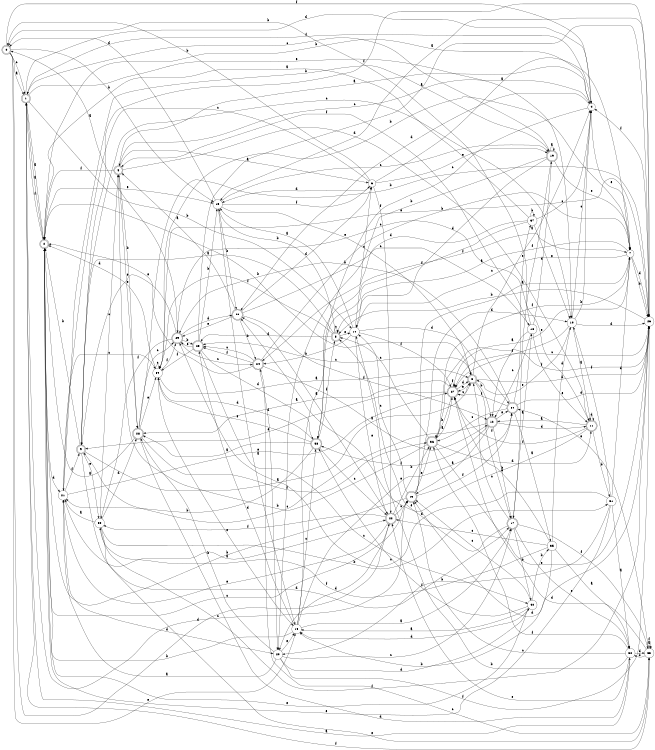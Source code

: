 digraph n33_6 {
__start0 [label="" shape="none"];

rankdir=LR;
size="8,5";

s0 [style="rounded,filled", color="black", fillcolor="white" shape="doublecircle", label="0"];
s1 [style="rounded,filled", color="black", fillcolor="white" shape="doublecircle", label="1"];
s2 [style="rounded,filled", color="black", fillcolor="white" shape="doublecircle", label="2"];
s3 [style="rounded,filled", color="black", fillcolor="white" shape="doublecircle", label="3"];
s4 [style="filled", color="black", fillcolor="white" shape="circle", label="4"];
s5 [style="rounded,filled", color="black", fillcolor="white" shape="doublecircle", label="5"];
s6 [style="filled", color="black", fillcolor="white" shape="circle", label="6"];
s7 [style="filled", color="black", fillcolor="white" shape="circle", label="7"];
s8 [style="rounded,filled", color="black", fillcolor="white" shape="doublecircle", label="8"];
s9 [style="rounded,filled", color="black", fillcolor="white" shape="doublecircle", label="9"];
s10 [style="filled", color="black", fillcolor="white" shape="circle", label="10"];
s11 [style="rounded,filled", color="black", fillcolor="white" shape="doublecircle", label="11"];
s12 [style="rounded,filled", color="black", fillcolor="white" shape="doublecircle", label="12"];
s13 [style="rounded,filled", color="black", fillcolor="white" shape="doublecircle", label="13"];
s14 [style="filled", color="black", fillcolor="white" shape="circle", label="14"];
s15 [style="filled", color="black", fillcolor="white" shape="circle", label="15"];
s16 [style="filled", color="black", fillcolor="white" shape="circle", label="16"];
s17 [style="rounded,filled", color="black", fillcolor="white" shape="doublecircle", label="17"];
s18 [style="filled", color="black", fillcolor="white" shape="circle", label="18"];
s19 [style="rounded,filled", color="black", fillcolor="white" shape="doublecircle", label="19"];
s20 [style="filled", color="black", fillcolor="white" shape="circle", label="20"];
s21 [style="filled", color="black", fillcolor="white" shape="circle", label="21"];
s22 [style="rounded,filled", color="black", fillcolor="white" shape="doublecircle", label="22"];
s23 [style="rounded,filled", color="black", fillcolor="white" shape="doublecircle", label="23"];
s24 [style="rounded,filled", color="black", fillcolor="white" shape="doublecircle", label="24"];
s25 [style="rounded,filled", color="black", fillcolor="white" shape="doublecircle", label="25"];
s26 [style="filled", color="black", fillcolor="white" shape="circle", label="26"];
s27 [style="rounded,filled", color="black", fillcolor="white" shape="doublecircle", label="27"];
s28 [style="rounded,filled", color="black", fillcolor="white" shape="doublecircle", label="28"];
s29 [style="rounded,filled", color="black", fillcolor="white" shape="doublecircle", label="29"];
s30 [style="filled", color="black", fillcolor="white" shape="circle", label="30"];
s31 [style="filled", color="black", fillcolor="white" shape="circle", label="31"];
s32 [style="filled", color="black", fillcolor="white" shape="circle", label="32"];
s33 [style="filled", color="black", fillcolor="white" shape="circle", label="33"];
s34 [style="rounded,filled", color="black", fillcolor="white" shape="doublecircle", label="34"];
s35 [style="filled", color="black", fillcolor="white" shape="circle", label="35"];
s36 [style="rounded,filled", color="black", fillcolor="white" shape="doublecircle", label="36"];
s37 [style="filled", color="black", fillcolor="white" shape="circle", label="37"];
s38 [style="rounded,filled", color="black", fillcolor="white" shape="doublecircle", label="38"];
s39 [style="filled", color="black", fillcolor="white" shape="circle", label="39"];
s40 [style="filled", color="black", fillcolor="white" shape="circle", label="40"];
s0 -> s1 [label="a"];
s0 -> s15 [label="b"];
s0 -> s1 [label="c"];
s0 -> s22 [label="d"];
s0 -> s16 [label="e"];
s0 -> s4 [label="f"];
s1 -> s2 [label="a"];
s1 -> s14 [label="b"];
s1 -> s13 [label="c"];
s1 -> s4 [label="d"];
s1 -> s10 [label="e"];
s1 -> s33 [label="f"];
s2 -> s1 [label="a"];
s2 -> s3 [label="b"];
s2 -> s13 [label="c"];
s2 -> s21 [label="d"];
s2 -> s15 [label="e"];
s2 -> s1 [label="f"];
s3 -> s4 [label="a"];
s3 -> s12 [label="b"];
s3 -> s25 [label="c"];
s3 -> s26 [label="d"];
s3 -> s27 [label="e"];
s3 -> s17 [label="f"];
s4 -> s5 [label="a"];
s4 -> s2 [label="b"];
s4 -> s38 [label="c"];
s4 -> s23 [label="d"];
s4 -> s7 [label="e"];
s4 -> s1 [label="f"];
s5 -> s6 [label="a"];
s5 -> s28 [label="b"];
s5 -> s4 [label="c"];
s5 -> s11 [label="d"];
s5 -> s28 [label="e"];
s5 -> s2 [label="f"];
s6 -> s7 [label="a"];
s6 -> s0 [label="b"];
s6 -> s21 [label="c"];
s6 -> s15 [label="d"];
s6 -> s19 [label="e"];
s6 -> s22 [label="f"];
s7 -> s8 [label="a"];
s7 -> s26 [label="b"];
s7 -> s14 [label="c"];
s7 -> s26 [label="d"];
s7 -> s27 [label="e"];
s7 -> s36 [label="f"];
s8 -> s9 [label="a"];
s8 -> s15 [label="b"];
s8 -> s8 [label="c"];
s8 -> s25 [label="d"];
s8 -> s14 [label="e"];
s8 -> s39 [label="f"];
s9 -> s3 [label="a"];
s9 -> s2 [label="b"];
s9 -> s10 [label="c"];
s9 -> s17 [label="d"];
s9 -> s30 [label="e"];
s9 -> s26 [label="f"];
s10 -> s11 [label="a"];
s10 -> s4 [label="b"];
s10 -> s4 [label="c"];
s10 -> s26 [label="d"];
s10 -> s3 [label="e"];
s10 -> s27 [label="f"];
s11 -> s12 [label="a"];
s11 -> s31 [label="b"];
s11 -> s29 [label="c"];
s11 -> s11 [label="d"];
s11 -> s23 [label="e"];
s11 -> s27 [label="f"];
s12 -> s13 [label="a"];
s12 -> s17 [label="b"];
s12 -> s9 [label="c"];
s12 -> s11 [label="d"];
s12 -> s34 [label="e"];
s12 -> s38 [label="f"];
s13 -> s7 [label="a"];
s13 -> s2 [label="b"];
s13 -> s14 [label="c"];
s13 -> s10 [label="d"];
s13 -> s36 [label="e"];
s13 -> s34 [label="f"];
s14 -> s15 [label="a"];
s14 -> s24 [label="b"];
s14 -> s6 [label="c"];
s14 -> s34 [label="d"];
s14 -> s22 [label="e"];
s14 -> s27 [label="f"];
s15 -> s16 [label="a"];
s15 -> s23 [label="b"];
s15 -> s19 [label="c"];
s15 -> s0 [label="d"];
s15 -> s3 [label="e"];
s15 -> s6 [label="f"];
s16 -> s17 [label="a"];
s16 -> s2 [label="b"];
s16 -> s38 [label="c"];
s16 -> s25 [label="d"];
s16 -> s34 [label="e"];
s16 -> s7 [label="f"];
s17 -> s18 [label="a"];
s17 -> s40 [label="b"];
s17 -> s3 [label="c"];
s17 -> s8 [label="d"];
s17 -> s32 [label="e"];
s17 -> s33 [label="f"];
s18 -> s12 [label="a"];
s18 -> s0 [label="b"];
s18 -> s12 [label="c"];
s18 -> s19 [label="d"];
s18 -> s11 [label="e"];
s18 -> s5 [label="f"];
s19 -> s19 [label="a"];
s19 -> s20 [label="b"];
s19 -> s1 [label="c"];
s19 -> s14 [label="d"];
s19 -> s7 [label="e"];
s19 -> s17 [label="f"];
s20 -> s21 [label="a"];
s20 -> s28 [label="b"];
s20 -> s17 [label="c"];
s20 -> s40 [label="d"];
s20 -> s16 [label="e"];
s20 -> s26 [label="f"];
s21 -> s22 [label="a"];
s21 -> s19 [label="b"];
s21 -> s39 [label="c"];
s21 -> s20 [label="d"];
s21 -> s27 [label="e"];
s21 -> s9 [label="f"];
s22 -> s23 [label="a"];
s22 -> s36 [label="b"];
s22 -> s13 [label="c"];
s22 -> s20 [label="d"];
s22 -> s21 [label="e"];
s22 -> s30 [label="f"];
s23 -> s5 [label="a"];
s23 -> s24 [label="b"];
s23 -> s18 [label="c"];
s23 -> s6 [label="d"];
s23 -> s29 [label="e"];
s23 -> s12 [label="f"];
s24 -> s12 [label="a"];
s24 -> s7 [label="b"];
s24 -> s25 [label="c"];
s24 -> s20 [label="d"];
s24 -> s2 [label="e"];
s24 -> s25 [label="f"];
s25 -> s26 [label="a"];
s25 -> s15 [label="b"];
s25 -> s40 [label="c"];
s25 -> s38 [label="d"];
s25 -> s29 [label="e"];
s25 -> s39 [label="f"];
s26 -> s15 [label="a"];
s26 -> s8 [label="b"];
s26 -> s27 [label="c"];
s26 -> s13 [label="d"];
s26 -> s39 [label="e"];
s26 -> s4 [label="f"];
s27 -> s28 [label="a"];
s27 -> s36 [label="b"];
s27 -> s3 [label="c"];
s27 -> s3 [label="d"];
s27 -> s9 [label="e"];
s27 -> s27 [label="f"];
s28 -> s2 [label="a"];
s28 -> s26 [label="b"];
s28 -> s29 [label="c"];
s28 -> s32 [label="d"];
s28 -> s39 [label="e"];
s28 -> s36 [label="f"];
s29 -> s0 [label="a"];
s29 -> s25 [label="b"];
s29 -> s24 [label="c"];
s29 -> s23 [label="d"];
s29 -> s9 [label="e"];
s29 -> s30 [label="f"];
s30 -> s21 [label="a"];
s30 -> s31 [label="b"];
s30 -> s5 [label="c"];
s30 -> s28 [label="d"];
s30 -> s33 [label="e"];
s30 -> s26 [label="f"];
s31 -> s32 [label="a"];
s31 -> s20 [label="b"];
s31 -> s29 [label="c"];
s31 -> s7 [label="d"];
s31 -> s2 [label="e"];
s31 -> s10 [label="f"];
s32 -> s1 [label="a"];
s32 -> s14 [label="b"];
s32 -> s13 [label="c"];
s32 -> s33 [label="d"];
s32 -> s22 [label="e"];
s32 -> s36 [label="f"];
s33 -> s33 [label="a"];
s33 -> s32 [label="b"];
s33 -> s24 [label="c"];
s33 -> s27 [label="d"];
s33 -> s34 [label="e"];
s33 -> s33 [label="f"];
s34 -> s35 [label="a"];
s34 -> s29 [label="b"];
s34 -> s36 [label="c"];
s34 -> s26 [label="d"];
s34 -> s37 [label="e"];
s34 -> s27 [label="f"];
s35 -> s32 [label="a"];
s35 -> s16 [label="b"];
s35 -> s22 [label="c"];
s35 -> s10 [label="d"];
s35 -> s27 [label="e"];
s35 -> s30 [label="f"];
s36 -> s27 [label="a"];
s36 -> s5 [label="b"];
s36 -> s8 [label="c"];
s36 -> s11 [label="d"];
s36 -> s26 [label="e"];
s36 -> s26 [label="f"];
s37 -> s2 [label="a"];
s37 -> s37 [label="b"];
s37 -> s4 [label="c"];
s37 -> s24 [label="d"];
s37 -> s10 [label="e"];
s37 -> s38 [label="f"];
s38 -> s28 [label="a"];
s38 -> s21 [label="b"];
s38 -> s22 [label="c"];
s38 -> s39 [label="d"];
s38 -> s39 [label="e"];
s38 -> s8 [label="f"];
s39 -> s3 [label="a"];
s39 -> s7 [label="b"];
s39 -> s39 [label="c"];
s39 -> s2 [label="d"];
s39 -> s16 [label="e"];
s39 -> s29 [label="f"];
s40 -> s16 [label="a"];
s40 -> s35 [label="b"];
s40 -> s13 [label="c"];
s40 -> s16 [label="d"];
s40 -> s2 [label="e"];
s40 -> s38 [label="f"];

}